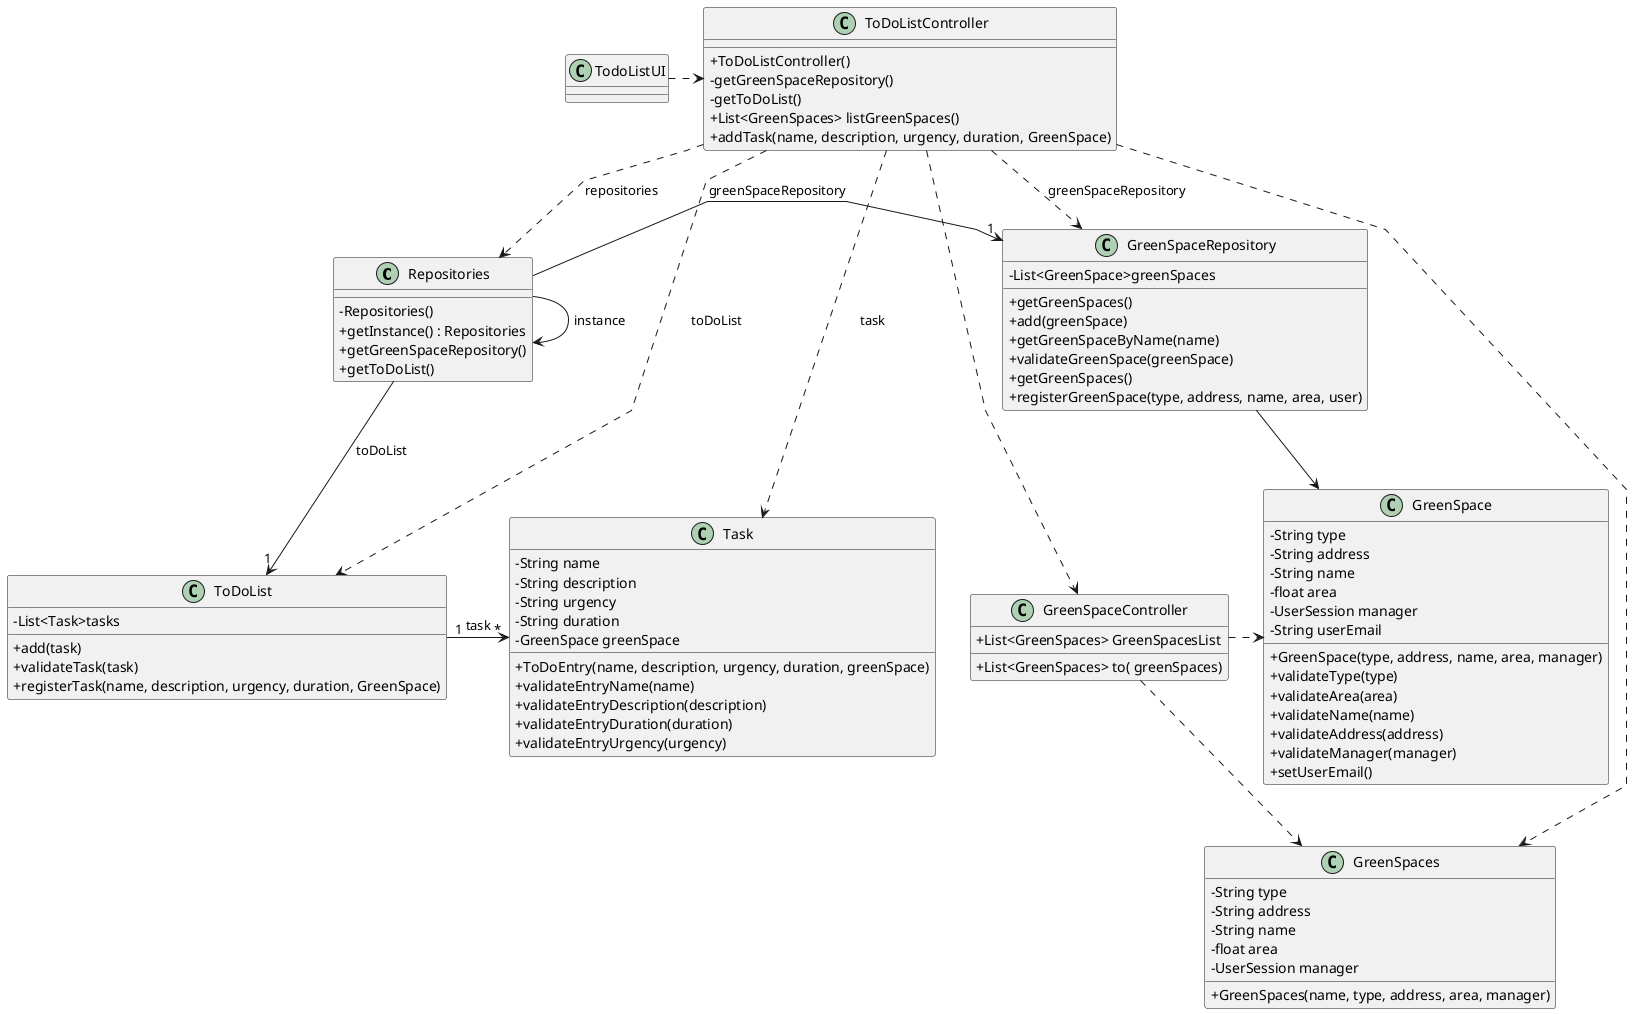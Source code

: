 @startuml
'skinparam monochrome true
skinparam packageStyle rectangle
skinparam shadowing false
skinparam linetype polyline
'skinparam linetype orto

skinparam classAttributeIconSize 0

'left to right direction


class Repositories {
    - Repositories()
    + getInstance() : Repositories
    + getGreenSpaceRepository()
    + getToDoList()
}

class ToDoListController {

    +ToDoListController()
    -getGreenSpaceRepository()
    -getToDoList()
    +List<GreenSpaces> listGreenSpaces()
    +addTask(name, description, urgency, duration, GreenSpace)
}


class TodoListUI {
}

class ToDoList{
    -List<Task>tasks
    +add(task)
    +validateTask(task)
    +registerTask(name, description, urgency, duration, GreenSpace)
    }

class GreenSpaceRepository{
    +getGreenSpaces()
    }

class Task{
    -String name
    -String description
    -String urgency
    -String duration
    -GreenSpace greenSpace
    +ToDoEntry(name, description, urgency, duration, greenSpace)
    +validateEntryName(name)
    +validateEntryDescription(description)
    +validateEntryDuration(duration)
    +validateEntryUrgency(urgency)
}

class GreenSpaces {
    -String type
    -String address
    -String name
    -float area
    -UserSession manager
    +GreenSpaces(name, type, address, area, manager)
}

class GreenSpaceController {
    +List<GreenSpaces> GreenSpacesList
    +List<GreenSpaces> to( greenSpaces)
}
class GreenSpaceRepository{
    -List<GreenSpace>greenSpaces
    +add(greenSpace)
    +getGreenSpaceByName(name)
    +validateGreenSpace(greenSpace)
    +getGreenSpaces()
    +registerGreenSpace(type, address, name, area, user)

    }
class GreenSpace{
    -String type
    -String address
    -String name
    -float area
    -UserSession manager
    -String userEmail
    +GreenSpace(type, address, name, area, manager)
    +validateType(type)
    +validateArea(area)
    +validateName(name)
    +validateAddress(address)
    +validateManager(manager)
    +setUserEmail()

}

TodoListUI .> ToDoListController

Repositories -> Repositories : instance

ToDoList "1"-> "*"Task : task

Repositories --> "1"ToDoList : toDoList

ToDoListController .> Task : task

ToDoListController ..> Repositories : repositories

ToDoListController .> GreenSpaceRepository: greenSpaceRepository

ToDoListController .> ToDoList : toDoList

Repositories -> "1"GreenSpaceRepository: greenSpaceRepository

ToDoListController ..> GreenSpaces

ToDoListController ...> GreenSpaceController

GreenSpaceController .> GreenSpace

GreenSpaceRepository --> GreenSpace

GreenSpaceController ..> GreenSpaces

@enduml